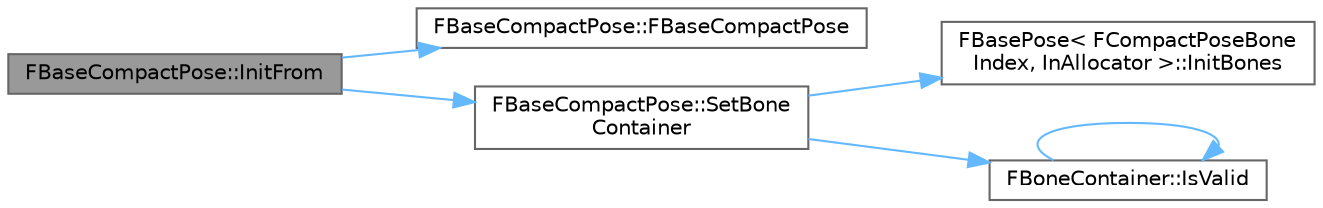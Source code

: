 digraph "FBaseCompactPose::InitFrom"
{
 // INTERACTIVE_SVG=YES
 // LATEX_PDF_SIZE
  bgcolor="transparent";
  edge [fontname=Helvetica,fontsize=10,labelfontname=Helvetica,labelfontsize=10];
  node [fontname=Helvetica,fontsize=10,shape=box,height=0.2,width=0.4];
  rankdir="LR";
  Node1 [id="Node000001",label="FBaseCompactPose::InitFrom",height=0.2,width=0.4,color="gray40", fillcolor="grey60", style="filled", fontcolor="black",tooltip=" "];
  Node1 -> Node2 [id="edge1_Node000001_Node000002",color="steelblue1",style="solid",tooltip=" "];
  Node2 [id="Node000002",label="FBaseCompactPose::FBaseCompactPose",height=0.2,width=0.4,color="grey40", fillcolor="white", style="filled",URL="$d0/ded/structFBaseCompactPose.html#a69be24e38152837cc50d6dc4dc178dde",tooltip=" "];
  Node1 -> Node3 [id="edge2_Node000001_Node000003",color="steelblue1",style="solid",tooltip=" "];
  Node3 [id="Node000003",label="FBaseCompactPose::SetBone\lContainer",height=0.2,width=0.4,color="grey40", fillcolor="white", style="filled",URL="$d0/ded/structFBaseCompactPose.html#af010b488df98b38d7291d2b7000b1328",tooltip=" "];
  Node3 -> Node4 [id="edge3_Node000003_Node000004",color="steelblue1",style="solid",tooltip=" "];
  Node4 [id="Node000004",label="FBasePose\< FCompactPoseBone\lIndex, InAllocator \>::InitBones",height=0.2,width=0.4,color="grey40", fillcolor="white", style="filled",URL="$d3/db6/structFBasePose.html#a42ad48b9d27c311df9a566729523ed59",tooltip=" "];
  Node3 -> Node5 [id="edge4_Node000003_Node000005",color="steelblue1",style="solid",tooltip=" "];
  Node5 [id="Node000005",label="FBoneContainer::IsValid",height=0.2,width=0.4,color="grey40", fillcolor="white", style="filled",URL="$d2/d4f/structFBoneContainer.html#a00b3e7805374f7b68abd9cb1d336a6a0",tooltip="Returns true if FBoneContainer is Valid."];
  Node5 -> Node5 [id="edge5_Node000005_Node000005",color="steelblue1",style="solid",tooltip=" "];
}
